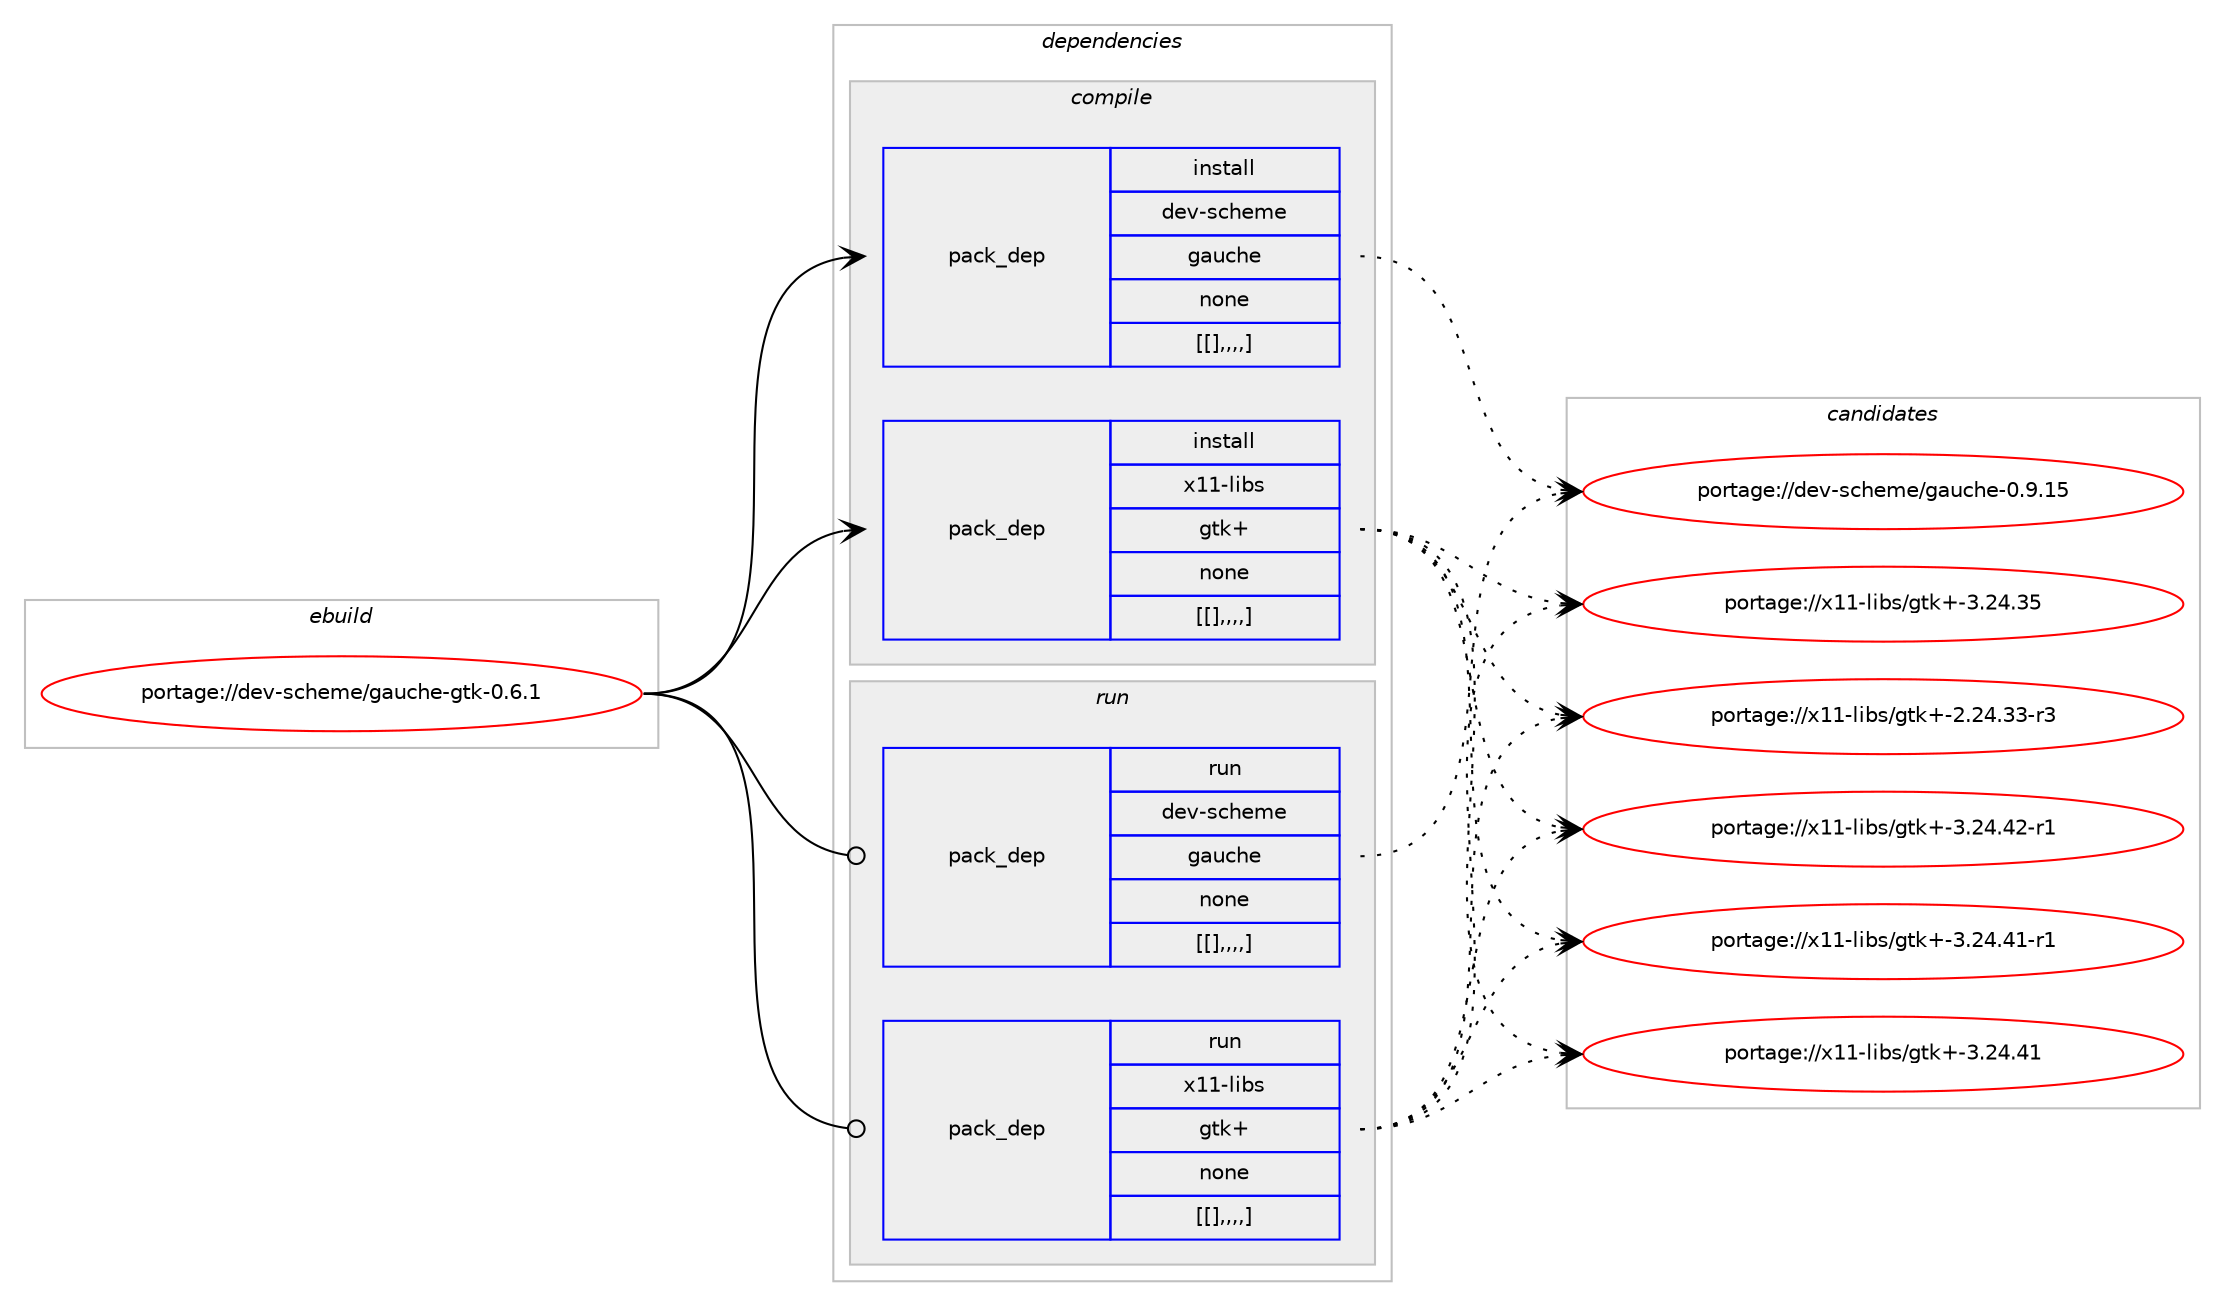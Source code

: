 digraph prolog {

# *************
# Graph options
# *************

newrank=true;
concentrate=true;
compound=true;
graph [rankdir=LR,fontname=Helvetica,fontsize=10,ranksep=1.5];#, ranksep=2.5, nodesep=0.2];
edge  [arrowhead=vee];
node  [fontname=Helvetica,fontsize=10];

# **********
# The ebuild
# **********

subgraph cluster_leftcol {
color=gray;
label=<<i>ebuild</i>>;
id [label="portage://dev-scheme/gauche-gtk-0.6.1", color=red, width=4, href="../dev-scheme/gauche-gtk-0.6.1.svg"];
}

# ****************
# The dependencies
# ****************

subgraph cluster_midcol {
color=gray;
label=<<i>dependencies</i>>;
subgraph cluster_compile {
fillcolor="#eeeeee";
style=filled;
label=<<i>compile</i>>;
subgraph pack149994 {
dependency212127 [label=<<TABLE BORDER="0" CELLBORDER="1" CELLSPACING="0" CELLPADDING="4" WIDTH="220"><TR><TD ROWSPAN="6" CELLPADDING="30">pack_dep</TD></TR><TR><TD WIDTH="110">install</TD></TR><TR><TD>dev-scheme</TD></TR><TR><TD>gauche</TD></TR><TR><TD>none</TD></TR><TR><TD>[[],,,,]</TD></TR></TABLE>>, shape=none, color=blue];
}
id:e -> dependency212127:w [weight=20,style="solid",arrowhead="vee"];
subgraph pack149995 {
dependency212128 [label=<<TABLE BORDER="0" CELLBORDER="1" CELLSPACING="0" CELLPADDING="4" WIDTH="220"><TR><TD ROWSPAN="6" CELLPADDING="30">pack_dep</TD></TR><TR><TD WIDTH="110">install</TD></TR><TR><TD>x11-libs</TD></TR><TR><TD>gtk+</TD></TR><TR><TD>none</TD></TR><TR><TD>[[],,,,]</TD></TR></TABLE>>, shape=none, color=blue];
}
id:e -> dependency212128:w [weight=20,style="solid",arrowhead="vee"];
}
subgraph cluster_compileandrun {
fillcolor="#eeeeee";
style=filled;
label=<<i>compile and run</i>>;
}
subgraph cluster_run {
fillcolor="#eeeeee";
style=filled;
label=<<i>run</i>>;
subgraph pack149996 {
dependency212129 [label=<<TABLE BORDER="0" CELLBORDER="1" CELLSPACING="0" CELLPADDING="4" WIDTH="220"><TR><TD ROWSPAN="6" CELLPADDING="30">pack_dep</TD></TR><TR><TD WIDTH="110">run</TD></TR><TR><TD>dev-scheme</TD></TR><TR><TD>gauche</TD></TR><TR><TD>none</TD></TR><TR><TD>[[],,,,]</TD></TR></TABLE>>, shape=none, color=blue];
}
id:e -> dependency212129:w [weight=20,style="solid",arrowhead="odot"];
subgraph pack149997 {
dependency212130 [label=<<TABLE BORDER="0" CELLBORDER="1" CELLSPACING="0" CELLPADDING="4" WIDTH="220"><TR><TD ROWSPAN="6" CELLPADDING="30">pack_dep</TD></TR><TR><TD WIDTH="110">run</TD></TR><TR><TD>x11-libs</TD></TR><TR><TD>gtk+</TD></TR><TR><TD>none</TD></TR><TR><TD>[[],,,,]</TD></TR></TABLE>>, shape=none, color=blue];
}
id:e -> dependency212130:w [weight=20,style="solid",arrowhead="odot"];
}
}

# **************
# The candidates
# **************

subgraph cluster_choices {
rank=same;
color=gray;
label=<<i>candidates</i>>;

subgraph choice149994 {
color=black;
nodesep=1;
choice100101118451159910410110910147103971179910410145484657464953 [label="portage://dev-scheme/gauche-0.9.15", color=red, width=4,href="../dev-scheme/gauche-0.9.15.svg"];
dependency212127:e -> choice100101118451159910410110910147103971179910410145484657464953:w [style=dotted,weight="100"];
}
subgraph choice149995 {
color=black;
nodesep=1;
choice12049494510810598115471031161074345514650524652504511449 [label="portage://x11-libs/gtk+-3.24.42-r1", color=red, width=4,href="../x11-libs/gtk+-3.24.42-r1.svg"];
choice12049494510810598115471031161074345514650524652494511449 [label="portage://x11-libs/gtk+-3.24.41-r1", color=red, width=4,href="../x11-libs/gtk+-3.24.41-r1.svg"];
choice1204949451081059811547103116107434551465052465249 [label="portage://x11-libs/gtk+-3.24.41", color=red, width=4,href="../x11-libs/gtk+-3.24.41.svg"];
choice1204949451081059811547103116107434551465052465153 [label="portage://x11-libs/gtk+-3.24.35", color=red, width=4,href="../x11-libs/gtk+-3.24.35.svg"];
choice12049494510810598115471031161074345504650524651514511451 [label="portage://x11-libs/gtk+-2.24.33-r3", color=red, width=4,href="../x11-libs/gtk+-2.24.33-r3.svg"];
dependency212128:e -> choice12049494510810598115471031161074345514650524652504511449:w [style=dotted,weight="100"];
dependency212128:e -> choice12049494510810598115471031161074345514650524652494511449:w [style=dotted,weight="100"];
dependency212128:e -> choice1204949451081059811547103116107434551465052465249:w [style=dotted,weight="100"];
dependency212128:e -> choice1204949451081059811547103116107434551465052465153:w [style=dotted,weight="100"];
dependency212128:e -> choice12049494510810598115471031161074345504650524651514511451:w [style=dotted,weight="100"];
}
subgraph choice149996 {
color=black;
nodesep=1;
choice100101118451159910410110910147103971179910410145484657464953 [label="portage://dev-scheme/gauche-0.9.15", color=red, width=4,href="../dev-scheme/gauche-0.9.15.svg"];
dependency212129:e -> choice100101118451159910410110910147103971179910410145484657464953:w [style=dotted,weight="100"];
}
subgraph choice149997 {
color=black;
nodesep=1;
choice12049494510810598115471031161074345514650524652504511449 [label="portage://x11-libs/gtk+-3.24.42-r1", color=red, width=4,href="../x11-libs/gtk+-3.24.42-r1.svg"];
choice12049494510810598115471031161074345514650524652494511449 [label="portage://x11-libs/gtk+-3.24.41-r1", color=red, width=4,href="../x11-libs/gtk+-3.24.41-r1.svg"];
choice1204949451081059811547103116107434551465052465249 [label="portage://x11-libs/gtk+-3.24.41", color=red, width=4,href="../x11-libs/gtk+-3.24.41.svg"];
choice1204949451081059811547103116107434551465052465153 [label="portage://x11-libs/gtk+-3.24.35", color=red, width=4,href="../x11-libs/gtk+-3.24.35.svg"];
choice12049494510810598115471031161074345504650524651514511451 [label="portage://x11-libs/gtk+-2.24.33-r3", color=red, width=4,href="../x11-libs/gtk+-2.24.33-r3.svg"];
dependency212130:e -> choice12049494510810598115471031161074345514650524652504511449:w [style=dotted,weight="100"];
dependency212130:e -> choice12049494510810598115471031161074345514650524652494511449:w [style=dotted,weight="100"];
dependency212130:e -> choice1204949451081059811547103116107434551465052465249:w [style=dotted,weight="100"];
dependency212130:e -> choice1204949451081059811547103116107434551465052465153:w [style=dotted,weight="100"];
dependency212130:e -> choice12049494510810598115471031161074345504650524651514511451:w [style=dotted,weight="100"];
}
}

}
